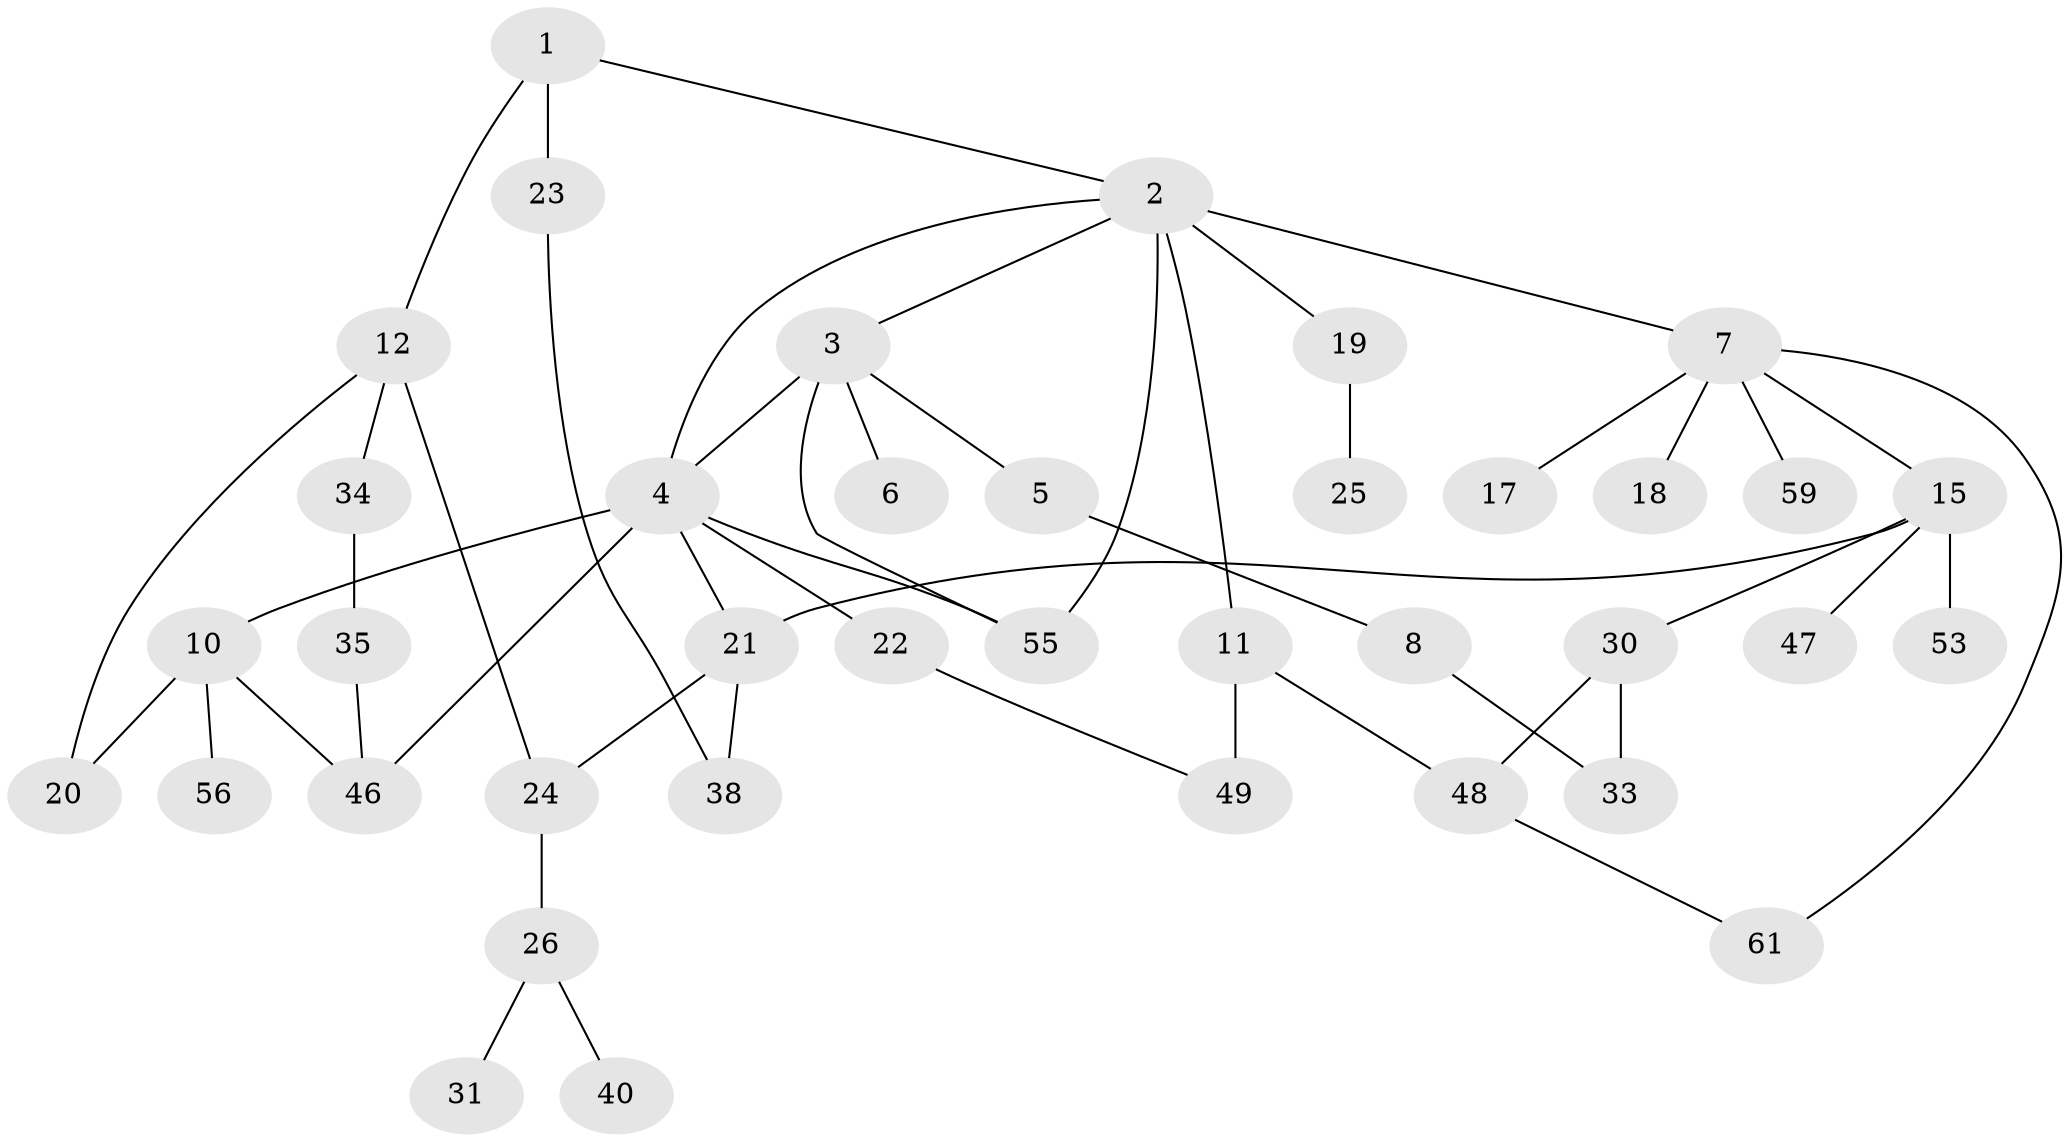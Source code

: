 // Generated by graph-tools (version 1.1) at 2025/51/02/27/25 19:51:39]
// undirected, 38 vertices, 50 edges
graph export_dot {
graph [start="1"]
  node [color=gray90,style=filled];
  1 [super="+45"];
  2 [super="+32"];
  3 [super="+43"];
  4 [super="+16"];
  5 [super="+9"];
  6;
  7 [super="+13"];
  8 [super="+51"];
  10 [super="+37"];
  11 [super="+28"];
  12 [super="+14"];
  15 [super="+39"];
  17;
  18 [super="+29"];
  19;
  20 [super="+27"];
  21;
  22 [super="+60"];
  23;
  24;
  25 [super="+54"];
  26 [super="+44"];
  30 [super="+36"];
  31 [super="+50"];
  33;
  34;
  35 [super="+41"];
  38 [super="+42"];
  40 [super="+58"];
  46 [super="+52"];
  47;
  48 [super="+57"];
  49;
  53;
  55;
  56;
  59;
  61;
  1 -- 2;
  1 -- 12;
  1 -- 23;
  2 -- 3;
  2 -- 4;
  2 -- 7;
  2 -- 11;
  2 -- 19;
  2 -- 55;
  3 -- 5;
  3 -- 6;
  3 -- 55 [weight=2];
  3 -- 4;
  4 -- 10;
  4 -- 21;
  4 -- 22;
  4 -- 55;
  4 -- 46;
  5 -- 8;
  7 -- 18;
  7 -- 61;
  7 -- 17;
  7 -- 59;
  7 -- 15;
  8 -- 33;
  10 -- 20;
  10 -- 46;
  10 -- 56;
  11 -- 48;
  11 -- 49 [weight=2];
  12 -- 24;
  12 -- 34;
  12 -- 20;
  15 -- 30;
  15 -- 53;
  15 -- 47;
  15 -- 21;
  19 -- 25;
  21 -- 38;
  21 -- 24;
  22 -- 49;
  23 -- 38;
  24 -- 26;
  26 -- 31;
  26 -- 40;
  30 -- 33;
  30 -- 48;
  34 -- 35;
  35 -- 46;
  48 -- 61;
}
